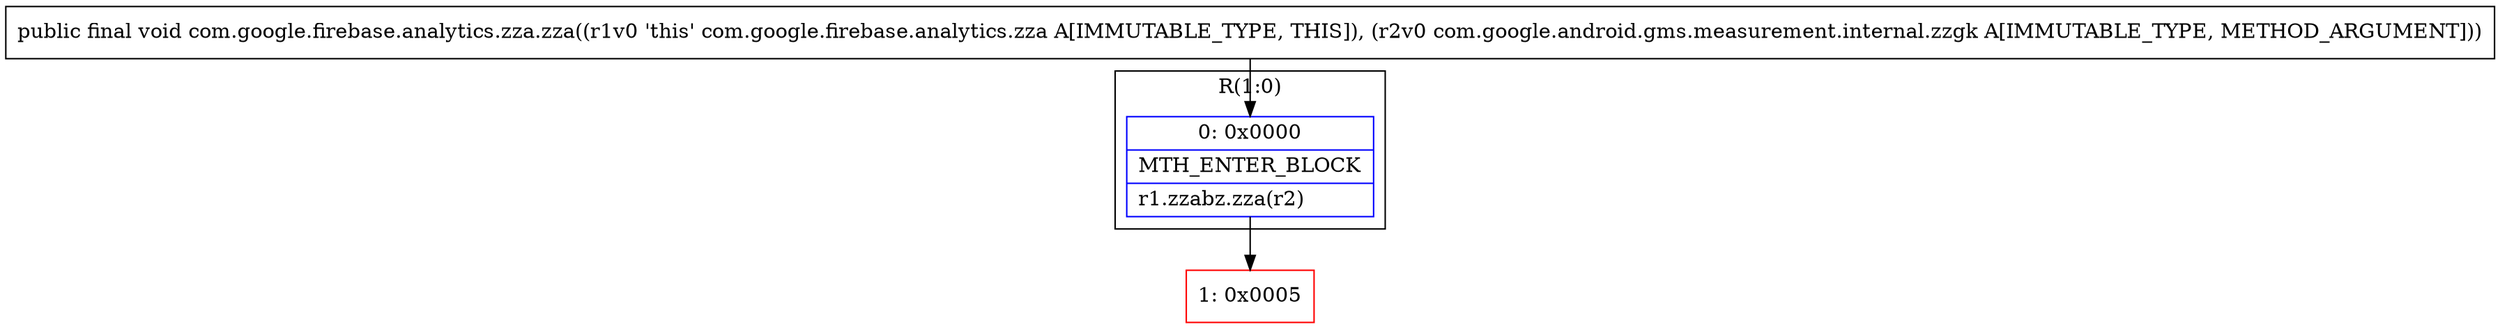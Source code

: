 digraph "CFG forcom.google.firebase.analytics.zza.zza(Lcom\/google\/android\/gms\/measurement\/internal\/zzgk;)V" {
subgraph cluster_Region_1496044747 {
label = "R(1:0)";
node [shape=record,color=blue];
Node_0 [shape=record,label="{0\:\ 0x0000|MTH_ENTER_BLOCK\l|r1.zzabz.zza(r2)\l}"];
}
Node_1 [shape=record,color=red,label="{1\:\ 0x0005}"];
MethodNode[shape=record,label="{public final void com.google.firebase.analytics.zza.zza((r1v0 'this' com.google.firebase.analytics.zza A[IMMUTABLE_TYPE, THIS]), (r2v0 com.google.android.gms.measurement.internal.zzgk A[IMMUTABLE_TYPE, METHOD_ARGUMENT])) }"];
MethodNode -> Node_0;
Node_0 -> Node_1;
}


